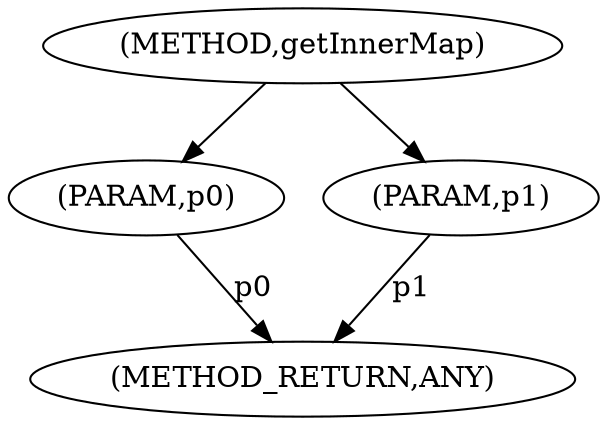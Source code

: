 digraph "getInnerMap" {  
"152" [label = <(METHOD,getInnerMap)> ]
"156" [label = <(METHOD_RETURN,ANY)> ]
"153" [label = <(PARAM,p0)> ]
"154" [label = <(PARAM,p1)> ]
  "153" -> "156"  [ label = "p0"] 
  "154" -> "156"  [ label = "p1"] 
  "152" -> "153" 
  "152" -> "154" 
}
